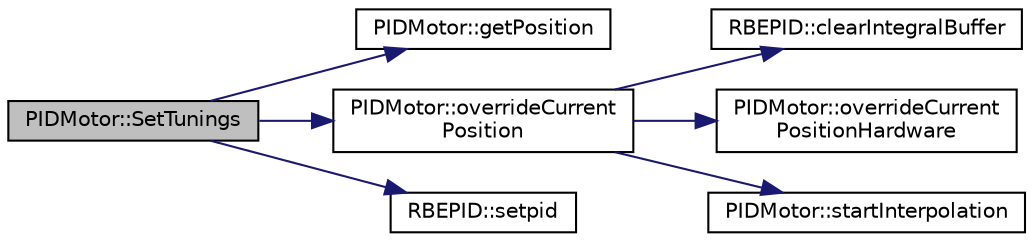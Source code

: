digraph "PIDMotor::SetTunings"
{
  edge [fontname="Helvetica",fontsize="10",labelfontname="Helvetica",labelfontsize="10"];
  node [fontname="Helvetica",fontsize="10",shape=record];
  rankdir="LR";
  Node71 [label="PIDMotor::SetTunings",height=0.2,width=0.4,color="black", fillcolor="grey75", style="filled", fontcolor="black"];
  Node71 -> Node72 [color="midnightblue",fontsize="10",style="solid",fontname="Helvetica"];
  Node72 [label="PIDMotor::getPosition",height=0.2,width=0.4,color="black", fillcolor="white", style="filled",URL="$classPIDMotor.html#a804fb78d6d87e55d96d4b798935c8809"];
  Node71 -> Node73 [color="midnightblue",fontsize="10",style="solid",fontname="Helvetica"];
  Node73 [label="PIDMotor::overrideCurrent\lPosition",height=0.2,width=0.4,color="black", fillcolor="white", style="filled",URL="$classPIDMotor.html#a57d2725997f8dfd23af5fdcfd8e97928"];
  Node73 -> Node74 [color="midnightblue",fontsize="10",style="solid",fontname="Helvetica"];
  Node74 [label="RBEPID::clearIntegralBuffer",height=0.2,width=0.4,color="black", fillcolor="white", style="filled",URL="$classRBEPID.html#adc6954f2aaa12295fc58ca1dcfca3dc1"];
  Node73 -> Node75 [color="midnightblue",fontsize="10",style="solid",fontname="Helvetica"];
  Node75 [label="PIDMotor::overrideCurrent\lPositionHardware",height=0.2,width=0.4,color="black", fillcolor="white", style="filled",URL="$classPIDMotor.html#a6a1452c87f6abd3729ec12824a74abca"];
  Node73 -> Node76 [color="midnightblue",fontsize="10",style="solid",fontname="Helvetica"];
  Node76 [label="PIDMotor::startInterpolation",height=0.2,width=0.4,color="black", fillcolor="white", style="filled",URL="$classPIDMotor.html#a0aba3994cd6722646cce3f62a5cc056b"];
  Node71 -> Node77 [color="midnightblue",fontsize="10",style="solid",fontname="Helvetica"];
  Node77 [label="RBEPID::setpid",height=0.2,width=0.4,color="black", fillcolor="white", style="filled",URL="$classRBEPID.html#a38127aaf2918707921b3e8e6c27692f5"];
}
